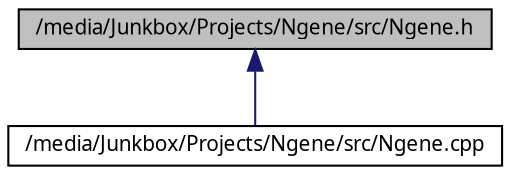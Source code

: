 digraph G
{
  edge [fontname="FreeSans.ttf",fontsize=10,labelfontname="FreeSans.ttf",labelfontsize=10];
  node [fontname="FreeSans.ttf",fontsize=10,shape=record];
  Node1 [label="/media/Junkbox/Projects/Ngene/src/Ngene.h",height=0.2,width=0.4,color="black", fillcolor="grey75", style="filled" fontcolor="black"];
  Node1 -> Node2 [dir=back,color="midnightblue",fontsize=10,style="solid"];
  Node2 [label="/media/Junkbox/Projects/Ngene/src/Ngene.cpp",height=0.2,width=0.4,color="black", fillcolor="white", style="filled",URL="$Ngene_8cpp.html"];
}
